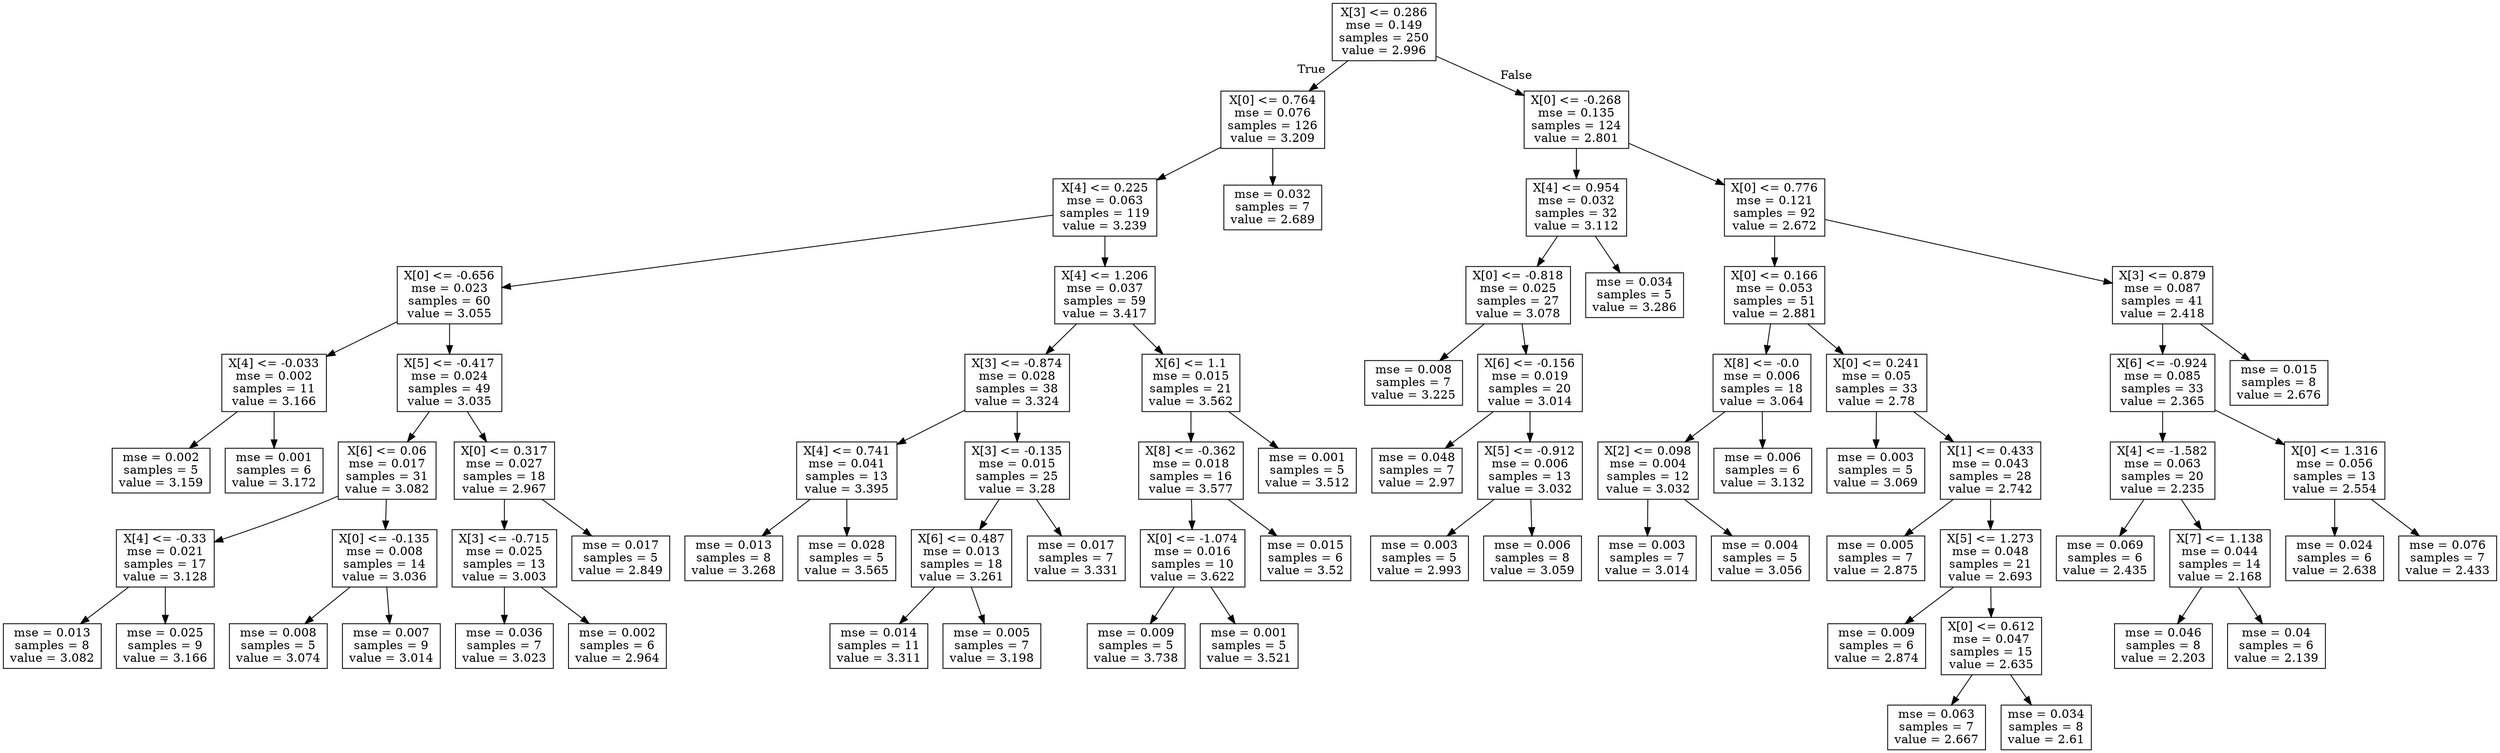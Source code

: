 digraph Tree {
node [shape=box] ;
0 [label="X[3] <= 0.286\nmse = 0.149\nsamples = 250\nvalue = 2.996"] ;
1 [label="X[0] <= 0.764\nmse = 0.076\nsamples = 126\nvalue = 3.209"] ;
0 -> 1 [labeldistance=2.5, labelangle=45, headlabel="True"] ;
2 [label="X[4] <= 0.225\nmse = 0.063\nsamples = 119\nvalue = 3.239"] ;
1 -> 2 ;
3 [label="X[0] <= -0.656\nmse = 0.023\nsamples = 60\nvalue = 3.055"] ;
2 -> 3 ;
4 [label="X[4] <= -0.033\nmse = 0.002\nsamples = 11\nvalue = 3.166"] ;
3 -> 4 ;
5 [label="mse = 0.002\nsamples = 5\nvalue = 3.159"] ;
4 -> 5 ;
6 [label="mse = 0.001\nsamples = 6\nvalue = 3.172"] ;
4 -> 6 ;
7 [label="X[5] <= -0.417\nmse = 0.024\nsamples = 49\nvalue = 3.035"] ;
3 -> 7 ;
8 [label="X[6] <= 0.06\nmse = 0.017\nsamples = 31\nvalue = 3.082"] ;
7 -> 8 ;
9 [label="X[4] <= -0.33\nmse = 0.021\nsamples = 17\nvalue = 3.128"] ;
8 -> 9 ;
10 [label="mse = 0.013\nsamples = 8\nvalue = 3.082"] ;
9 -> 10 ;
11 [label="mse = 0.025\nsamples = 9\nvalue = 3.166"] ;
9 -> 11 ;
12 [label="X[0] <= -0.135\nmse = 0.008\nsamples = 14\nvalue = 3.036"] ;
8 -> 12 ;
13 [label="mse = 0.008\nsamples = 5\nvalue = 3.074"] ;
12 -> 13 ;
14 [label="mse = 0.007\nsamples = 9\nvalue = 3.014"] ;
12 -> 14 ;
15 [label="X[0] <= 0.317\nmse = 0.027\nsamples = 18\nvalue = 2.967"] ;
7 -> 15 ;
16 [label="X[3] <= -0.715\nmse = 0.025\nsamples = 13\nvalue = 3.003"] ;
15 -> 16 ;
17 [label="mse = 0.036\nsamples = 7\nvalue = 3.023"] ;
16 -> 17 ;
18 [label="mse = 0.002\nsamples = 6\nvalue = 2.964"] ;
16 -> 18 ;
19 [label="mse = 0.017\nsamples = 5\nvalue = 2.849"] ;
15 -> 19 ;
20 [label="X[4] <= 1.206\nmse = 0.037\nsamples = 59\nvalue = 3.417"] ;
2 -> 20 ;
21 [label="X[3] <= -0.874\nmse = 0.028\nsamples = 38\nvalue = 3.324"] ;
20 -> 21 ;
22 [label="X[4] <= 0.741\nmse = 0.041\nsamples = 13\nvalue = 3.395"] ;
21 -> 22 ;
23 [label="mse = 0.013\nsamples = 8\nvalue = 3.268"] ;
22 -> 23 ;
24 [label="mse = 0.028\nsamples = 5\nvalue = 3.565"] ;
22 -> 24 ;
25 [label="X[3] <= -0.135\nmse = 0.015\nsamples = 25\nvalue = 3.28"] ;
21 -> 25 ;
26 [label="X[6] <= 0.487\nmse = 0.013\nsamples = 18\nvalue = 3.261"] ;
25 -> 26 ;
27 [label="mse = 0.014\nsamples = 11\nvalue = 3.311"] ;
26 -> 27 ;
28 [label="mse = 0.005\nsamples = 7\nvalue = 3.198"] ;
26 -> 28 ;
29 [label="mse = 0.017\nsamples = 7\nvalue = 3.331"] ;
25 -> 29 ;
30 [label="X[6] <= 1.1\nmse = 0.015\nsamples = 21\nvalue = 3.562"] ;
20 -> 30 ;
31 [label="X[8] <= -0.362\nmse = 0.018\nsamples = 16\nvalue = 3.577"] ;
30 -> 31 ;
32 [label="X[0] <= -1.074\nmse = 0.016\nsamples = 10\nvalue = 3.622"] ;
31 -> 32 ;
33 [label="mse = 0.009\nsamples = 5\nvalue = 3.738"] ;
32 -> 33 ;
34 [label="mse = 0.001\nsamples = 5\nvalue = 3.521"] ;
32 -> 34 ;
35 [label="mse = 0.015\nsamples = 6\nvalue = 3.52"] ;
31 -> 35 ;
36 [label="mse = 0.001\nsamples = 5\nvalue = 3.512"] ;
30 -> 36 ;
37 [label="mse = 0.032\nsamples = 7\nvalue = 2.689"] ;
1 -> 37 ;
38 [label="X[0] <= -0.268\nmse = 0.135\nsamples = 124\nvalue = 2.801"] ;
0 -> 38 [labeldistance=2.5, labelangle=-45, headlabel="False"] ;
39 [label="X[4] <= 0.954\nmse = 0.032\nsamples = 32\nvalue = 3.112"] ;
38 -> 39 ;
40 [label="X[0] <= -0.818\nmse = 0.025\nsamples = 27\nvalue = 3.078"] ;
39 -> 40 ;
41 [label="mse = 0.008\nsamples = 7\nvalue = 3.225"] ;
40 -> 41 ;
42 [label="X[6] <= -0.156\nmse = 0.019\nsamples = 20\nvalue = 3.014"] ;
40 -> 42 ;
43 [label="mse = 0.048\nsamples = 7\nvalue = 2.97"] ;
42 -> 43 ;
44 [label="X[5] <= -0.912\nmse = 0.006\nsamples = 13\nvalue = 3.032"] ;
42 -> 44 ;
45 [label="mse = 0.003\nsamples = 5\nvalue = 2.993"] ;
44 -> 45 ;
46 [label="mse = 0.006\nsamples = 8\nvalue = 3.059"] ;
44 -> 46 ;
47 [label="mse = 0.034\nsamples = 5\nvalue = 3.286"] ;
39 -> 47 ;
48 [label="X[0] <= 0.776\nmse = 0.121\nsamples = 92\nvalue = 2.672"] ;
38 -> 48 ;
49 [label="X[0] <= 0.166\nmse = 0.053\nsamples = 51\nvalue = 2.881"] ;
48 -> 49 ;
50 [label="X[8] <= -0.0\nmse = 0.006\nsamples = 18\nvalue = 3.064"] ;
49 -> 50 ;
51 [label="X[2] <= 0.098\nmse = 0.004\nsamples = 12\nvalue = 3.032"] ;
50 -> 51 ;
52 [label="mse = 0.003\nsamples = 7\nvalue = 3.014"] ;
51 -> 52 ;
53 [label="mse = 0.004\nsamples = 5\nvalue = 3.056"] ;
51 -> 53 ;
54 [label="mse = 0.006\nsamples = 6\nvalue = 3.132"] ;
50 -> 54 ;
55 [label="X[0] <= 0.241\nmse = 0.05\nsamples = 33\nvalue = 2.78"] ;
49 -> 55 ;
56 [label="mse = 0.003\nsamples = 5\nvalue = 3.069"] ;
55 -> 56 ;
57 [label="X[1] <= 0.433\nmse = 0.043\nsamples = 28\nvalue = 2.742"] ;
55 -> 57 ;
58 [label="mse = 0.005\nsamples = 7\nvalue = 2.875"] ;
57 -> 58 ;
59 [label="X[5] <= 1.273\nmse = 0.048\nsamples = 21\nvalue = 2.693"] ;
57 -> 59 ;
60 [label="mse = 0.009\nsamples = 6\nvalue = 2.874"] ;
59 -> 60 ;
61 [label="X[0] <= 0.612\nmse = 0.047\nsamples = 15\nvalue = 2.635"] ;
59 -> 61 ;
62 [label="mse = 0.063\nsamples = 7\nvalue = 2.667"] ;
61 -> 62 ;
63 [label="mse = 0.034\nsamples = 8\nvalue = 2.61"] ;
61 -> 63 ;
64 [label="X[3] <= 0.879\nmse = 0.087\nsamples = 41\nvalue = 2.418"] ;
48 -> 64 ;
65 [label="X[6] <= -0.924\nmse = 0.085\nsamples = 33\nvalue = 2.365"] ;
64 -> 65 ;
66 [label="X[4] <= -1.582\nmse = 0.063\nsamples = 20\nvalue = 2.235"] ;
65 -> 66 ;
67 [label="mse = 0.069\nsamples = 6\nvalue = 2.435"] ;
66 -> 67 ;
68 [label="X[7] <= 1.138\nmse = 0.044\nsamples = 14\nvalue = 2.168"] ;
66 -> 68 ;
69 [label="mse = 0.046\nsamples = 8\nvalue = 2.203"] ;
68 -> 69 ;
70 [label="mse = 0.04\nsamples = 6\nvalue = 2.139"] ;
68 -> 70 ;
71 [label="X[0] <= 1.316\nmse = 0.056\nsamples = 13\nvalue = 2.554"] ;
65 -> 71 ;
72 [label="mse = 0.024\nsamples = 6\nvalue = 2.638"] ;
71 -> 72 ;
73 [label="mse = 0.076\nsamples = 7\nvalue = 2.433"] ;
71 -> 73 ;
74 [label="mse = 0.015\nsamples = 8\nvalue = 2.676"] ;
64 -> 74 ;
}
